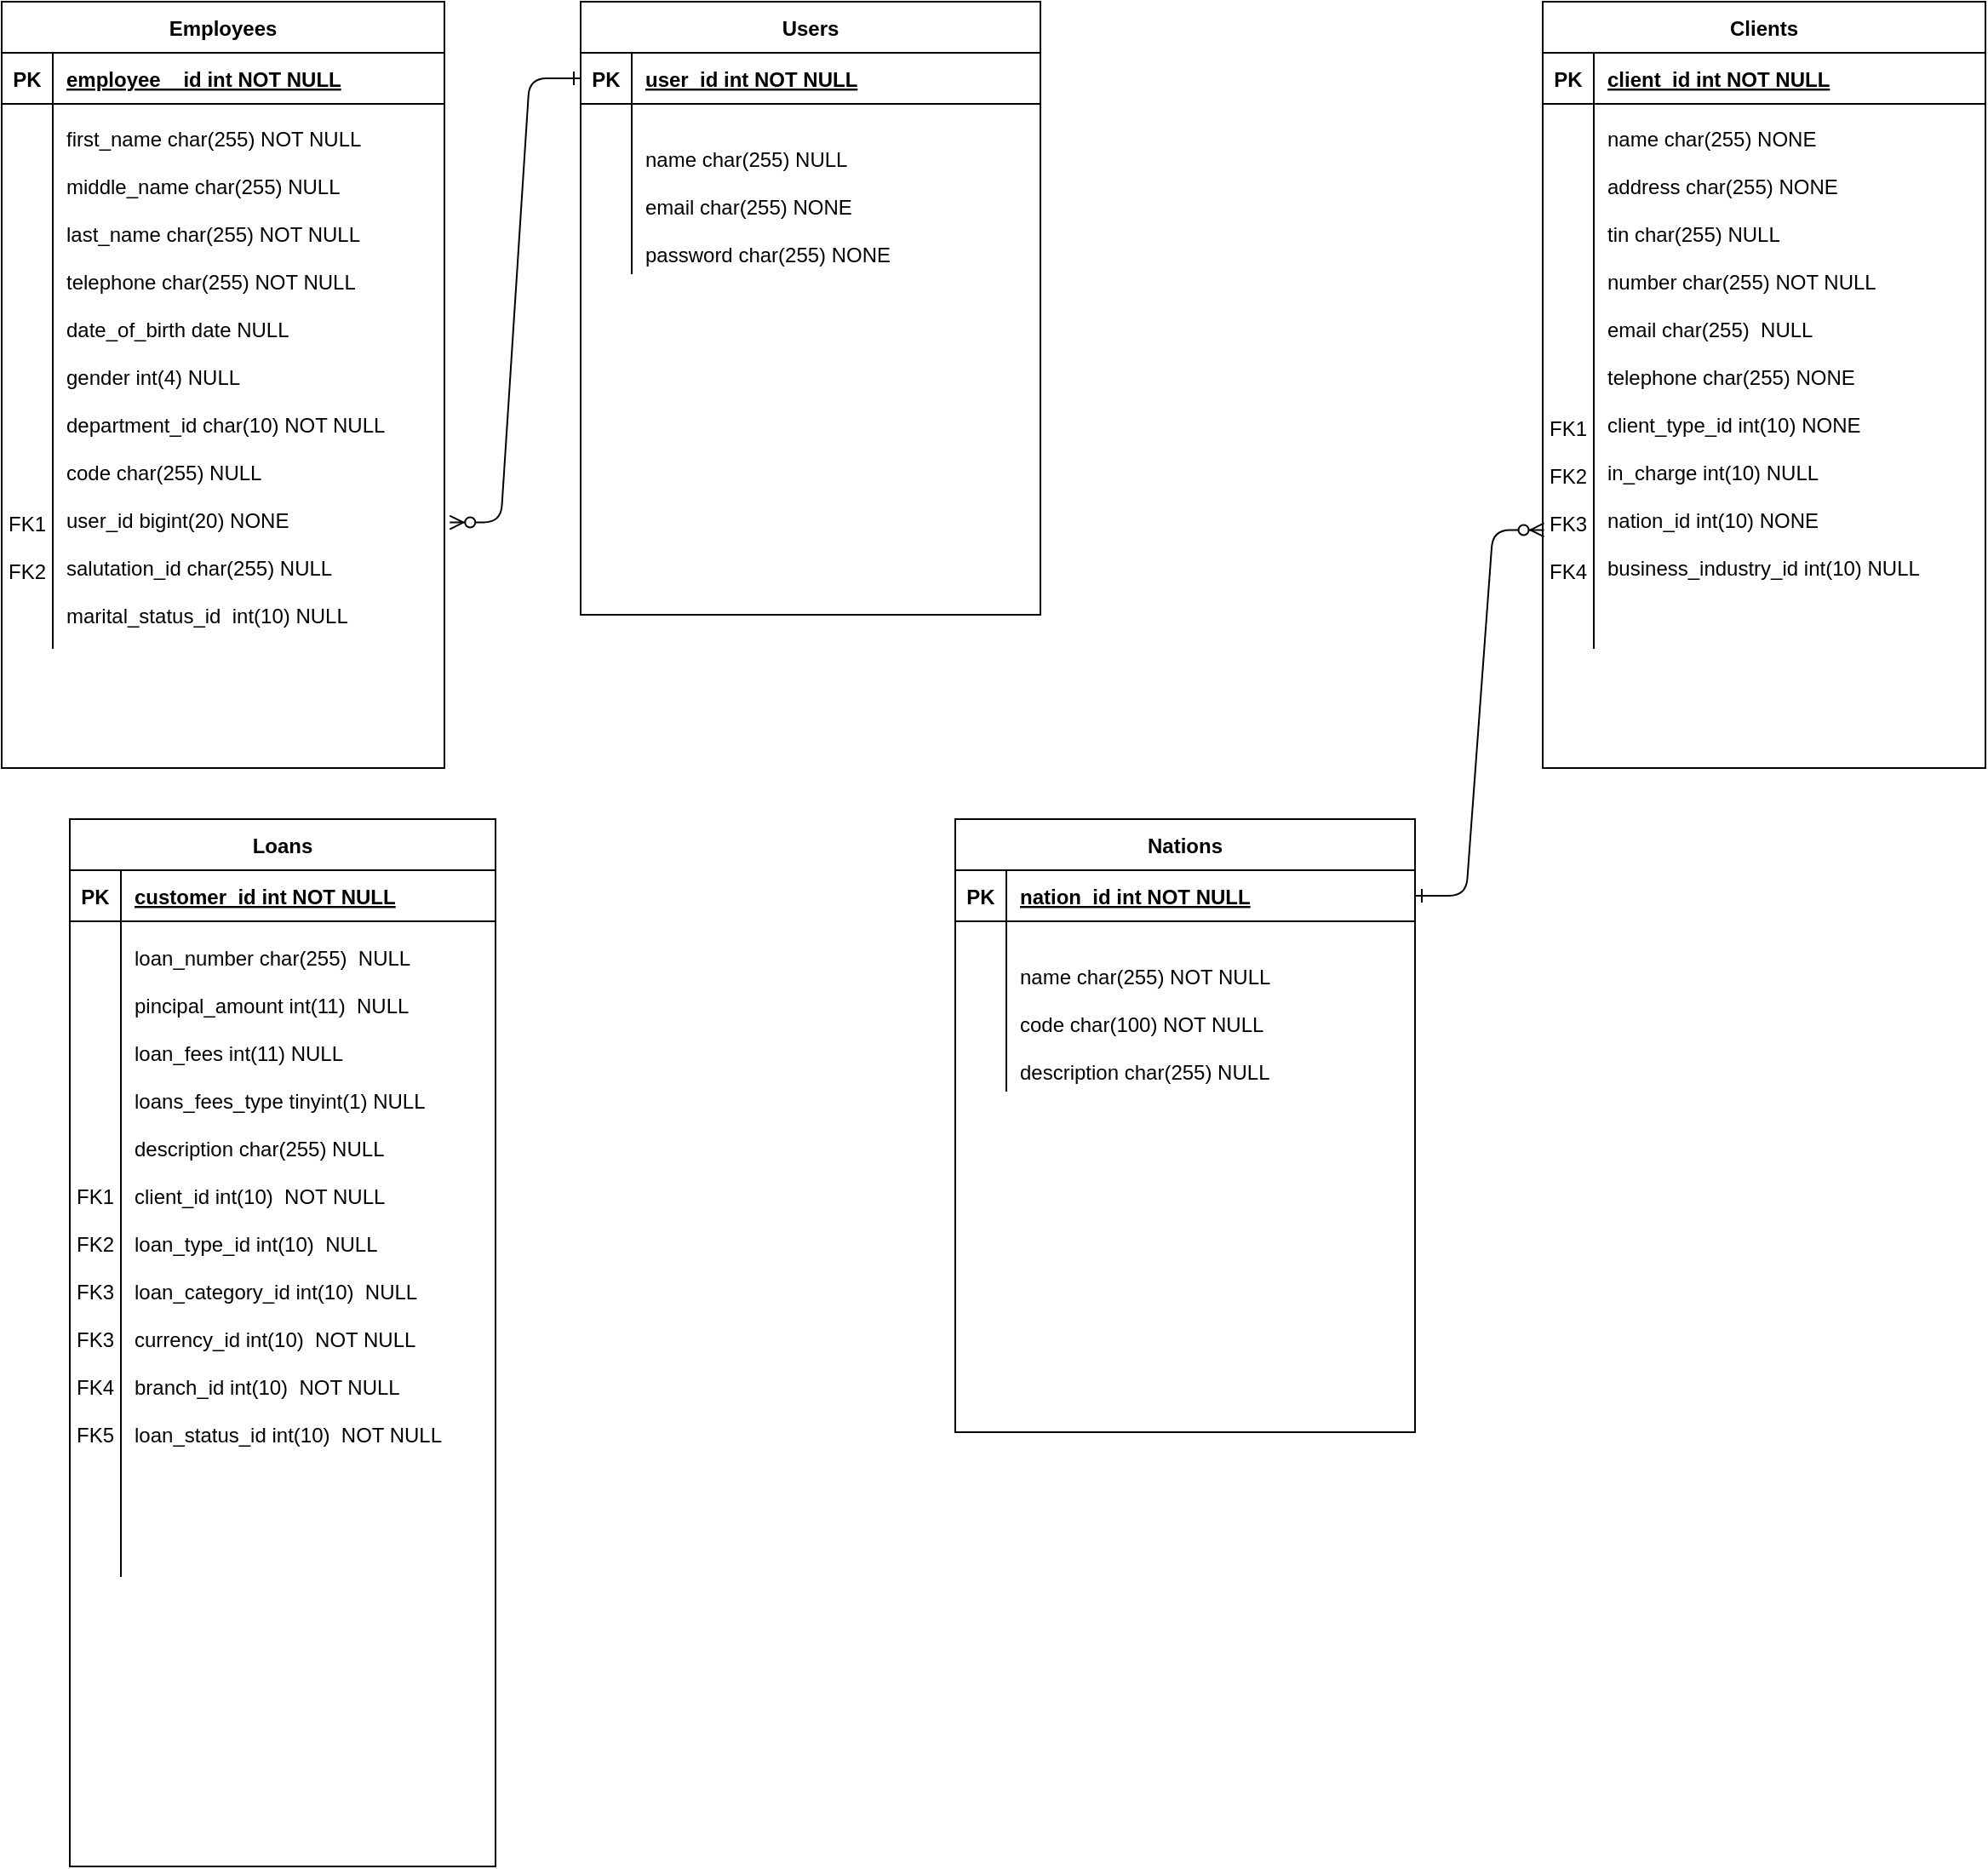 <mxfile version="22.1.4" type="github">
  <diagram id="R2lEEEUBdFMjLlhIrx00" name="Page-1">
    <mxGraphModel dx="1323" dy="688" grid="1" gridSize="10" guides="1" tooltips="1" connect="1" arrows="1" fold="1" page="1" pageScale="1" pageWidth="850" pageHeight="1100" math="0" shadow="0" extFonts="Permanent Marker^https://fonts.googleapis.com/css?family=Permanent+Marker">
      <root>
        <mxCell id="0" />
        <mxCell id="1" parent="0" />
        <mxCell id="C-vyLk0tnHw3VtMMgP7b-1" value="" style="edgeStyle=entityRelationEdgeStyle;endArrow=ERzeroToMany;startArrow=ERone;endFill=1;startFill=0;entryX=1.012;entryY=0.768;entryDx=0;entryDy=0;entryPerimeter=0;" parent="1" source="C-vyLk0tnHw3VtMMgP7b-3" target="C-vyLk0tnHw3VtMMgP7b-27" edge="1">
          <mxGeometry width="100" height="100" relative="1" as="geometry">
            <mxPoint x="380" y="430" as="sourcePoint" />
            <mxPoint x="420" y="550" as="targetPoint" />
            <Array as="points">
              <mxPoint x="370" y="430" />
              <mxPoint x="610" y="530" />
              <mxPoint x="390" y="460" />
            </Array>
          </mxGeometry>
        </mxCell>
        <mxCell id="C-vyLk0tnHw3VtMMgP7b-2" value="Users" style="shape=table;startSize=30;container=1;collapsible=1;childLayout=tableLayout;fixedRows=1;rowLines=0;fontStyle=1;align=center;resizeLast=1;" parent="1" vertex="1">
          <mxGeometry x="450" y="120" width="270" height="360" as="geometry" />
        </mxCell>
        <mxCell id="C-vyLk0tnHw3VtMMgP7b-3" value="" style="shape=partialRectangle;collapsible=0;dropTarget=0;pointerEvents=0;fillColor=none;points=[[0,0.5],[1,0.5]];portConstraint=eastwest;top=0;left=0;right=0;bottom=1;" parent="C-vyLk0tnHw3VtMMgP7b-2" vertex="1">
          <mxGeometry y="30" width="270" height="30" as="geometry" />
        </mxCell>
        <mxCell id="C-vyLk0tnHw3VtMMgP7b-4" value="PK" style="shape=partialRectangle;overflow=hidden;connectable=0;fillColor=none;top=0;left=0;bottom=0;right=0;fontStyle=1;" parent="C-vyLk0tnHw3VtMMgP7b-3" vertex="1">
          <mxGeometry width="30" height="30" as="geometry">
            <mxRectangle width="30" height="30" as="alternateBounds" />
          </mxGeometry>
        </mxCell>
        <mxCell id="C-vyLk0tnHw3VtMMgP7b-5" value="user_id int NOT NULL " style="shape=partialRectangle;overflow=hidden;connectable=0;fillColor=none;top=0;left=0;bottom=0;right=0;align=left;spacingLeft=6;fontStyle=5;" parent="C-vyLk0tnHw3VtMMgP7b-3" vertex="1">
          <mxGeometry x="30" width="240" height="30" as="geometry">
            <mxRectangle width="240" height="30" as="alternateBounds" />
          </mxGeometry>
        </mxCell>
        <mxCell id="C-vyLk0tnHw3VtMMgP7b-6" value="" style="shape=partialRectangle;collapsible=0;dropTarget=0;pointerEvents=0;fillColor=none;points=[[0,0.5],[1,0.5]];portConstraint=eastwest;top=0;left=0;right=0;bottom=0;" parent="C-vyLk0tnHw3VtMMgP7b-2" vertex="1">
          <mxGeometry y="60" width="270" height="20" as="geometry" />
        </mxCell>
        <mxCell id="C-vyLk0tnHw3VtMMgP7b-7" value="" style="shape=partialRectangle;overflow=hidden;connectable=0;fillColor=none;top=0;left=0;bottom=0;right=0;" parent="C-vyLk0tnHw3VtMMgP7b-6" vertex="1">
          <mxGeometry width="30" height="20" as="geometry">
            <mxRectangle width="30" height="20" as="alternateBounds" />
          </mxGeometry>
        </mxCell>
        <mxCell id="C-vyLk0tnHw3VtMMgP7b-8" value="" style="shape=partialRectangle;overflow=hidden;connectable=0;fillColor=none;top=0;left=0;bottom=0;right=0;align=left;spacingLeft=6;" parent="C-vyLk0tnHw3VtMMgP7b-6" vertex="1">
          <mxGeometry x="30" width="240" height="20" as="geometry">
            <mxRectangle width="240" height="20" as="alternateBounds" />
          </mxGeometry>
        </mxCell>
        <mxCell id="C-vyLk0tnHw3VtMMgP7b-9" value="" style="shape=partialRectangle;collapsible=0;dropTarget=0;pointerEvents=0;fillColor=none;points=[[0,0.5],[1,0.5]];portConstraint=eastwest;top=0;left=0;right=0;bottom=0;" parent="C-vyLk0tnHw3VtMMgP7b-2" vertex="1">
          <mxGeometry y="80" width="270" height="80" as="geometry" />
        </mxCell>
        <mxCell id="C-vyLk0tnHw3VtMMgP7b-10" value="" style="shape=partialRectangle;overflow=hidden;connectable=0;fillColor=none;top=0;left=0;bottom=0;right=0;" parent="C-vyLk0tnHw3VtMMgP7b-9" vertex="1">
          <mxGeometry width="30" height="80" as="geometry">
            <mxRectangle width="30" height="80" as="alternateBounds" />
          </mxGeometry>
        </mxCell>
        <mxCell id="C-vyLk0tnHw3VtMMgP7b-11" value="name char(255) NULL&#xa;&#xa;email char(255) NONE&#xa;&#xa;password char(255) NONE" style="shape=partialRectangle;overflow=hidden;connectable=0;fillColor=none;top=0;left=0;bottom=0;right=0;align=left;spacingLeft=6;" parent="C-vyLk0tnHw3VtMMgP7b-9" vertex="1">
          <mxGeometry x="30" width="240" height="80" as="geometry">
            <mxRectangle width="240" height="80" as="alternateBounds" />
          </mxGeometry>
        </mxCell>
        <mxCell id="C-vyLk0tnHw3VtMMgP7b-23" value="Employees" style="shape=table;startSize=30;container=1;collapsible=1;childLayout=tableLayout;fixedRows=1;rowLines=0;fontStyle=1;align=center;resizeLast=1;" parent="1" vertex="1">
          <mxGeometry x="110" y="120" width="260" height="450" as="geometry" />
        </mxCell>
        <mxCell id="C-vyLk0tnHw3VtMMgP7b-24" value="" style="shape=partialRectangle;collapsible=0;dropTarget=0;pointerEvents=0;fillColor=none;points=[[0,0.5],[1,0.5]];portConstraint=eastwest;top=0;left=0;right=0;bottom=1;" parent="C-vyLk0tnHw3VtMMgP7b-23" vertex="1">
          <mxGeometry y="30" width="260" height="30" as="geometry" />
        </mxCell>
        <mxCell id="C-vyLk0tnHw3VtMMgP7b-25" value="PK" style="shape=partialRectangle;overflow=hidden;connectable=0;fillColor=none;top=0;left=0;bottom=0;right=0;fontStyle=1;" parent="C-vyLk0tnHw3VtMMgP7b-24" vertex="1">
          <mxGeometry width="30" height="30" as="geometry">
            <mxRectangle width="30" height="30" as="alternateBounds" />
          </mxGeometry>
        </mxCell>
        <mxCell id="C-vyLk0tnHw3VtMMgP7b-26" value="employee__id int NOT NULL " style="shape=partialRectangle;overflow=hidden;connectable=0;fillColor=none;top=0;left=0;bottom=0;right=0;align=left;spacingLeft=6;fontStyle=5;" parent="C-vyLk0tnHw3VtMMgP7b-24" vertex="1">
          <mxGeometry x="30" width="230" height="30" as="geometry">
            <mxRectangle width="230" height="30" as="alternateBounds" />
          </mxGeometry>
        </mxCell>
        <mxCell id="C-vyLk0tnHw3VtMMgP7b-27" value="" style="shape=partialRectangle;collapsible=0;dropTarget=0;pointerEvents=0;fillColor=none;points=[[0,0.5],[1,0.5]];portConstraint=eastwest;top=0;left=0;right=0;bottom=0;" parent="C-vyLk0tnHw3VtMMgP7b-23" vertex="1">
          <mxGeometry y="60" width="260" height="320" as="geometry" />
        </mxCell>
        <mxCell id="C-vyLk0tnHw3VtMMgP7b-28" value="&#xa;&#xa;&#xa;&#xa;&#xa;&#xa;&#xa;&#xa;&#xa;&#xa;&#xa;&#xa;&#xa;&#xa;&#xa;&#xa;&#xa;FK1&#xa;&#xa;FK2&#xa;&#xa;&#xa;" style="shape=partialRectangle;overflow=hidden;connectable=0;fillColor=none;top=0;left=0;bottom=0;right=0;" parent="C-vyLk0tnHw3VtMMgP7b-27" vertex="1">
          <mxGeometry width="30" height="320" as="geometry">
            <mxRectangle width="30" height="320" as="alternateBounds" />
          </mxGeometry>
        </mxCell>
        <mxCell id="C-vyLk0tnHw3VtMMgP7b-29" value="first_name char(255) NOT NULL&#xa;&#xa;middle_name char(255) NULL&#xa;&#xa;last_name char(255) NOT NULL&#xa;&#xa;telephone char(255) NOT NULL&#xa;&#xa;date_of_birth date NULL&#xa;&#xa;gender int(4) NULL&#xa;&#xa;department_id char(10) NOT NULL&#xa;&#xa;code char(255) NULL&#xa;&#xa;user_id bigint(20) NONE&#xa;&#xa;salutation_id char(255) NULL&#xa;&#xa;marital_status_id  int(10) NULL" style="shape=partialRectangle;overflow=hidden;connectable=0;fillColor=none;top=0;left=0;bottom=0;right=0;align=left;spacingLeft=6;fontStyle=0" parent="C-vyLk0tnHw3VtMMgP7b-27" vertex="1">
          <mxGeometry x="30" width="230" height="320" as="geometry">
            <mxRectangle width="230" height="320" as="alternateBounds" />
          </mxGeometry>
        </mxCell>
        <mxCell id="5WBWblgkN4zfR1KIENLq-4" value="Loans" style="shape=table;startSize=30;container=1;collapsible=1;childLayout=tableLayout;fixedRows=1;rowLines=0;fontStyle=1;align=center;resizeLast=1;" vertex="1" parent="1">
          <mxGeometry x="150" y="600" width="250" height="615" as="geometry" />
        </mxCell>
        <mxCell id="5WBWblgkN4zfR1KIENLq-5" value="" style="shape=partialRectangle;collapsible=0;dropTarget=0;pointerEvents=0;fillColor=none;points=[[0,0.5],[1,0.5]];portConstraint=eastwest;top=0;left=0;right=0;bottom=1;" vertex="1" parent="5WBWblgkN4zfR1KIENLq-4">
          <mxGeometry y="30" width="250" height="30" as="geometry" />
        </mxCell>
        <mxCell id="5WBWblgkN4zfR1KIENLq-6" value="PK" style="shape=partialRectangle;overflow=hidden;connectable=0;fillColor=none;top=0;left=0;bottom=0;right=0;fontStyle=1;" vertex="1" parent="5WBWblgkN4zfR1KIENLq-5">
          <mxGeometry width="30" height="30" as="geometry">
            <mxRectangle width="30" height="30" as="alternateBounds" />
          </mxGeometry>
        </mxCell>
        <mxCell id="5WBWblgkN4zfR1KIENLq-7" value="customer_id int NOT NULL " style="shape=partialRectangle;overflow=hidden;connectable=0;fillColor=none;top=0;left=0;bottom=0;right=0;align=left;spacingLeft=6;fontStyle=5;" vertex="1" parent="5WBWblgkN4zfR1KIENLq-5">
          <mxGeometry x="30" width="220" height="30" as="geometry">
            <mxRectangle width="220" height="30" as="alternateBounds" />
          </mxGeometry>
        </mxCell>
        <mxCell id="5WBWblgkN4zfR1KIENLq-8" value="" style="shape=partialRectangle;collapsible=0;dropTarget=0;pointerEvents=0;fillColor=none;points=[[0,0.5],[1,0.5]];portConstraint=eastwest;top=0;left=0;right=0;bottom=0;" vertex="1" parent="5WBWblgkN4zfR1KIENLq-4">
          <mxGeometry y="60" width="250" height="350" as="geometry" />
        </mxCell>
        <mxCell id="5WBWblgkN4zfR1KIENLq-9" value="&#xa;&#xa;&#xa;&#xa;&#xa;&#xa;&#xa;&#xa;FK1&#xa;&#xa;FK2&#xa;&#xa;FK3&#xa;&#xa;FK3&#xa;&#xa;FK4&#xa;&#xa;FK5" style="shape=partialRectangle;overflow=hidden;connectable=0;fillColor=none;top=0;left=0;bottom=0;right=0;" vertex="1" parent="5WBWblgkN4zfR1KIENLq-8">
          <mxGeometry width="30" height="350" as="geometry">
            <mxRectangle width="30" height="350" as="alternateBounds" />
          </mxGeometry>
        </mxCell>
        <mxCell id="5WBWblgkN4zfR1KIENLq-10" value="loan_number char(255)  NULL&#xa;&#xa;pincipal_amount int(11)  NULL&#xa;&#xa;loan_fees int(11) NULL&#xa;&#xa;loans_fees_type tinyint(1) NULL&#xa;&#xa;description char(255) NULL&#xa;&#xa;client_id int(10)  NOT NULL&#xa;&#xa;loan_type_id int(10)  NULL&#xa;&#xa;loan_category_id int(10)  NULL&#xa;&#xa;currency_id int(10)  NOT NULL&#xa;&#xa;branch_id int(10)  NOT NULL&#xa;&#xa;loan_status_id int(10)  NOT NULL&#xa;&#xa;" style="shape=partialRectangle;overflow=hidden;connectable=0;fillColor=none;top=0;left=0;bottom=0;right=0;align=left;spacingLeft=6;" vertex="1" parent="5WBWblgkN4zfR1KIENLq-8">
          <mxGeometry x="30" width="220" height="350" as="geometry">
            <mxRectangle width="220" height="350" as="alternateBounds" />
          </mxGeometry>
        </mxCell>
        <mxCell id="5WBWblgkN4zfR1KIENLq-11" value="" style="shape=partialRectangle;collapsible=0;dropTarget=0;pointerEvents=0;fillColor=none;points=[[0,0.5],[1,0.5]];portConstraint=eastwest;top=0;left=0;right=0;bottom=0;" vertex="1" parent="5WBWblgkN4zfR1KIENLq-4">
          <mxGeometry y="410" width="250" height="35" as="geometry" />
        </mxCell>
        <mxCell id="5WBWblgkN4zfR1KIENLq-12" value="" style="shape=partialRectangle;overflow=hidden;connectable=0;fillColor=none;top=0;left=0;bottom=0;right=0;" vertex="1" parent="5WBWblgkN4zfR1KIENLq-11">
          <mxGeometry width="30" height="35" as="geometry">
            <mxRectangle width="30" height="35" as="alternateBounds" />
          </mxGeometry>
        </mxCell>
        <mxCell id="5WBWblgkN4zfR1KIENLq-13" value="" style="shape=partialRectangle;overflow=hidden;connectable=0;fillColor=none;top=0;left=0;bottom=0;right=0;align=left;spacingLeft=6;" vertex="1" parent="5WBWblgkN4zfR1KIENLq-11">
          <mxGeometry x="30" width="220" height="35" as="geometry">
            <mxRectangle width="220" height="35" as="alternateBounds" />
          </mxGeometry>
        </mxCell>
        <mxCell id="5WBWblgkN4zfR1KIENLq-17" value="Clients" style="shape=table;startSize=30;container=1;collapsible=1;childLayout=tableLayout;fixedRows=1;rowLines=0;fontStyle=1;align=center;resizeLast=1;" vertex="1" parent="1">
          <mxGeometry x="1015" y="120" width="260" height="450" as="geometry" />
        </mxCell>
        <mxCell id="5WBWblgkN4zfR1KIENLq-18" value="" style="shape=partialRectangle;collapsible=0;dropTarget=0;pointerEvents=0;fillColor=none;points=[[0,0.5],[1,0.5]];portConstraint=eastwest;top=0;left=0;right=0;bottom=1;" vertex="1" parent="5WBWblgkN4zfR1KIENLq-17">
          <mxGeometry y="30" width="260" height="30" as="geometry" />
        </mxCell>
        <mxCell id="5WBWblgkN4zfR1KIENLq-19" value="PK" style="shape=partialRectangle;overflow=hidden;connectable=0;fillColor=none;top=0;left=0;bottom=0;right=0;fontStyle=1;" vertex="1" parent="5WBWblgkN4zfR1KIENLq-18">
          <mxGeometry width="30" height="30" as="geometry">
            <mxRectangle width="30" height="30" as="alternateBounds" />
          </mxGeometry>
        </mxCell>
        <mxCell id="5WBWblgkN4zfR1KIENLq-20" value="client_id int NOT NULL " style="shape=partialRectangle;overflow=hidden;connectable=0;fillColor=none;top=0;left=0;bottom=0;right=0;align=left;spacingLeft=6;fontStyle=5;" vertex="1" parent="5WBWblgkN4zfR1KIENLq-18">
          <mxGeometry x="30" width="230" height="30" as="geometry">
            <mxRectangle width="230" height="30" as="alternateBounds" />
          </mxGeometry>
        </mxCell>
        <mxCell id="5WBWblgkN4zfR1KIENLq-21" value="" style="shape=partialRectangle;collapsible=0;dropTarget=0;pointerEvents=0;fillColor=none;points=[[0,0.5],[1,0.5]];portConstraint=eastwest;top=0;left=0;right=0;bottom=0;" vertex="1" parent="5WBWblgkN4zfR1KIENLq-17">
          <mxGeometry y="60" width="260" height="320" as="geometry" />
        </mxCell>
        <mxCell id="5WBWblgkN4zfR1KIENLq-22" value="&#xa;&#xa;&#xa;&#xa;&#xa;&#xa;&#xa;&#xa;&#xa;&#xa;&#xa;&#xa;&#xa;FK1&#xa;&#xa;FK2&#xa;&#xa;FK3&#xa;&#xa;FK4&#xa;&#xa;&#xa;" style="shape=partialRectangle;overflow=hidden;connectable=0;fillColor=none;top=0;left=0;bottom=0;right=0;" vertex="1" parent="5WBWblgkN4zfR1KIENLq-21">
          <mxGeometry width="30" height="320" as="geometry">
            <mxRectangle width="30" height="320" as="alternateBounds" />
          </mxGeometry>
        </mxCell>
        <mxCell id="5WBWblgkN4zfR1KIENLq-23" value="name char(255) NONE&#xa;&#xa;address char(255) NONE&#xa;&#xa;tin char(255) NULL&#xa;&#xa;number char(255) NOT NULL&#xa;&#xa;email char(255)  NULL&#xa;&#xa;telephone char(255) NONE&#xa;&#xa;client_type_id int(10) NONE&#xa;&#xa;in_charge int(10) NULL&#xa;&#xa;nation_id int(10) NONE&#xa;&#xa;business_industry_id int(10) NULL&#xa;&#xa;" style="shape=partialRectangle;overflow=hidden;connectable=0;fillColor=none;top=0;left=0;bottom=0;right=0;align=left;spacingLeft=6;fontStyle=0" vertex="1" parent="5WBWblgkN4zfR1KIENLq-21">
          <mxGeometry x="30" width="230" height="320" as="geometry">
            <mxRectangle width="230" height="320" as="alternateBounds" />
          </mxGeometry>
        </mxCell>
        <mxCell id="5WBWblgkN4zfR1KIENLq-25" value="Nations" style="shape=table;startSize=30;container=1;collapsible=1;childLayout=tableLayout;fixedRows=1;rowLines=0;fontStyle=1;align=center;resizeLast=1;" vertex="1" parent="1">
          <mxGeometry x="670" y="600" width="270" height="360" as="geometry" />
        </mxCell>
        <mxCell id="5WBWblgkN4zfR1KIENLq-26" value="" style="shape=partialRectangle;collapsible=0;dropTarget=0;pointerEvents=0;fillColor=none;points=[[0,0.5],[1,0.5]];portConstraint=eastwest;top=0;left=0;right=0;bottom=1;" vertex="1" parent="5WBWblgkN4zfR1KIENLq-25">
          <mxGeometry y="30" width="270" height="30" as="geometry" />
        </mxCell>
        <mxCell id="5WBWblgkN4zfR1KIENLq-27" value="PK" style="shape=partialRectangle;overflow=hidden;connectable=0;fillColor=none;top=0;left=0;bottom=0;right=0;fontStyle=1;" vertex="1" parent="5WBWblgkN4zfR1KIENLq-26">
          <mxGeometry width="30" height="30" as="geometry">
            <mxRectangle width="30" height="30" as="alternateBounds" />
          </mxGeometry>
        </mxCell>
        <mxCell id="5WBWblgkN4zfR1KIENLq-28" value="nation_id int NOT NULL " style="shape=partialRectangle;overflow=hidden;connectable=0;fillColor=none;top=0;left=0;bottom=0;right=0;align=left;spacingLeft=6;fontStyle=5;" vertex="1" parent="5WBWblgkN4zfR1KIENLq-26">
          <mxGeometry x="30" width="240" height="30" as="geometry">
            <mxRectangle width="240" height="30" as="alternateBounds" />
          </mxGeometry>
        </mxCell>
        <mxCell id="5WBWblgkN4zfR1KIENLq-29" value="" style="shape=partialRectangle;collapsible=0;dropTarget=0;pointerEvents=0;fillColor=none;points=[[0,0.5],[1,0.5]];portConstraint=eastwest;top=0;left=0;right=0;bottom=0;" vertex="1" parent="5WBWblgkN4zfR1KIENLq-25">
          <mxGeometry y="60" width="270" height="20" as="geometry" />
        </mxCell>
        <mxCell id="5WBWblgkN4zfR1KIENLq-30" value="" style="shape=partialRectangle;overflow=hidden;connectable=0;fillColor=none;top=0;left=0;bottom=0;right=0;" vertex="1" parent="5WBWblgkN4zfR1KIENLq-29">
          <mxGeometry width="30" height="20" as="geometry">
            <mxRectangle width="30" height="20" as="alternateBounds" />
          </mxGeometry>
        </mxCell>
        <mxCell id="5WBWblgkN4zfR1KIENLq-31" value="" style="shape=partialRectangle;overflow=hidden;connectable=0;fillColor=none;top=0;left=0;bottom=0;right=0;align=left;spacingLeft=6;" vertex="1" parent="5WBWblgkN4zfR1KIENLq-29">
          <mxGeometry x="30" width="240" height="20" as="geometry">
            <mxRectangle width="240" height="20" as="alternateBounds" />
          </mxGeometry>
        </mxCell>
        <mxCell id="5WBWblgkN4zfR1KIENLq-32" value="" style="shape=partialRectangle;collapsible=0;dropTarget=0;pointerEvents=0;fillColor=none;points=[[0,0.5],[1,0.5]];portConstraint=eastwest;top=0;left=0;right=0;bottom=0;" vertex="1" parent="5WBWblgkN4zfR1KIENLq-25">
          <mxGeometry y="80" width="270" height="80" as="geometry" />
        </mxCell>
        <mxCell id="5WBWblgkN4zfR1KIENLq-33" value="" style="shape=partialRectangle;overflow=hidden;connectable=0;fillColor=none;top=0;left=0;bottom=0;right=0;" vertex="1" parent="5WBWblgkN4zfR1KIENLq-32">
          <mxGeometry width="30" height="80" as="geometry">
            <mxRectangle width="30" height="80" as="alternateBounds" />
          </mxGeometry>
        </mxCell>
        <mxCell id="5WBWblgkN4zfR1KIENLq-34" value="name char(255) NOT NULL&#xa;&#xa;code char(100) NOT NULL&#xa;&#xa;description char(255) NULL" style="shape=partialRectangle;overflow=hidden;connectable=0;fillColor=none;top=0;left=0;bottom=0;right=0;align=left;spacingLeft=6;" vertex="1" parent="5WBWblgkN4zfR1KIENLq-32">
          <mxGeometry x="30" width="240" height="80" as="geometry">
            <mxRectangle width="240" height="80" as="alternateBounds" />
          </mxGeometry>
        </mxCell>
        <mxCell id="5WBWblgkN4zfR1KIENLq-36" value="" style="edgeStyle=entityRelationEdgeStyle;endArrow=ERzeroToMany;startArrow=ERone;endFill=1;startFill=0;entryX=0.003;entryY=0.782;entryDx=0;entryDy=0;entryPerimeter=0;exitX=1;exitY=0.5;exitDx=0;exitDy=0;" edge="1" parent="1" source="5WBWblgkN4zfR1KIENLq-26" target="5WBWblgkN4zfR1KIENLq-21">
          <mxGeometry width="100" height="100" relative="1" as="geometry">
            <mxPoint x="460" y="175" as="sourcePoint" />
            <mxPoint x="383" y="436" as="targetPoint" />
            <Array as="points">
              <mxPoint x="380" y="440" />
              <mxPoint x="620" y="540" />
              <mxPoint x="400" y="470" />
            </Array>
          </mxGeometry>
        </mxCell>
      </root>
    </mxGraphModel>
  </diagram>
</mxfile>

